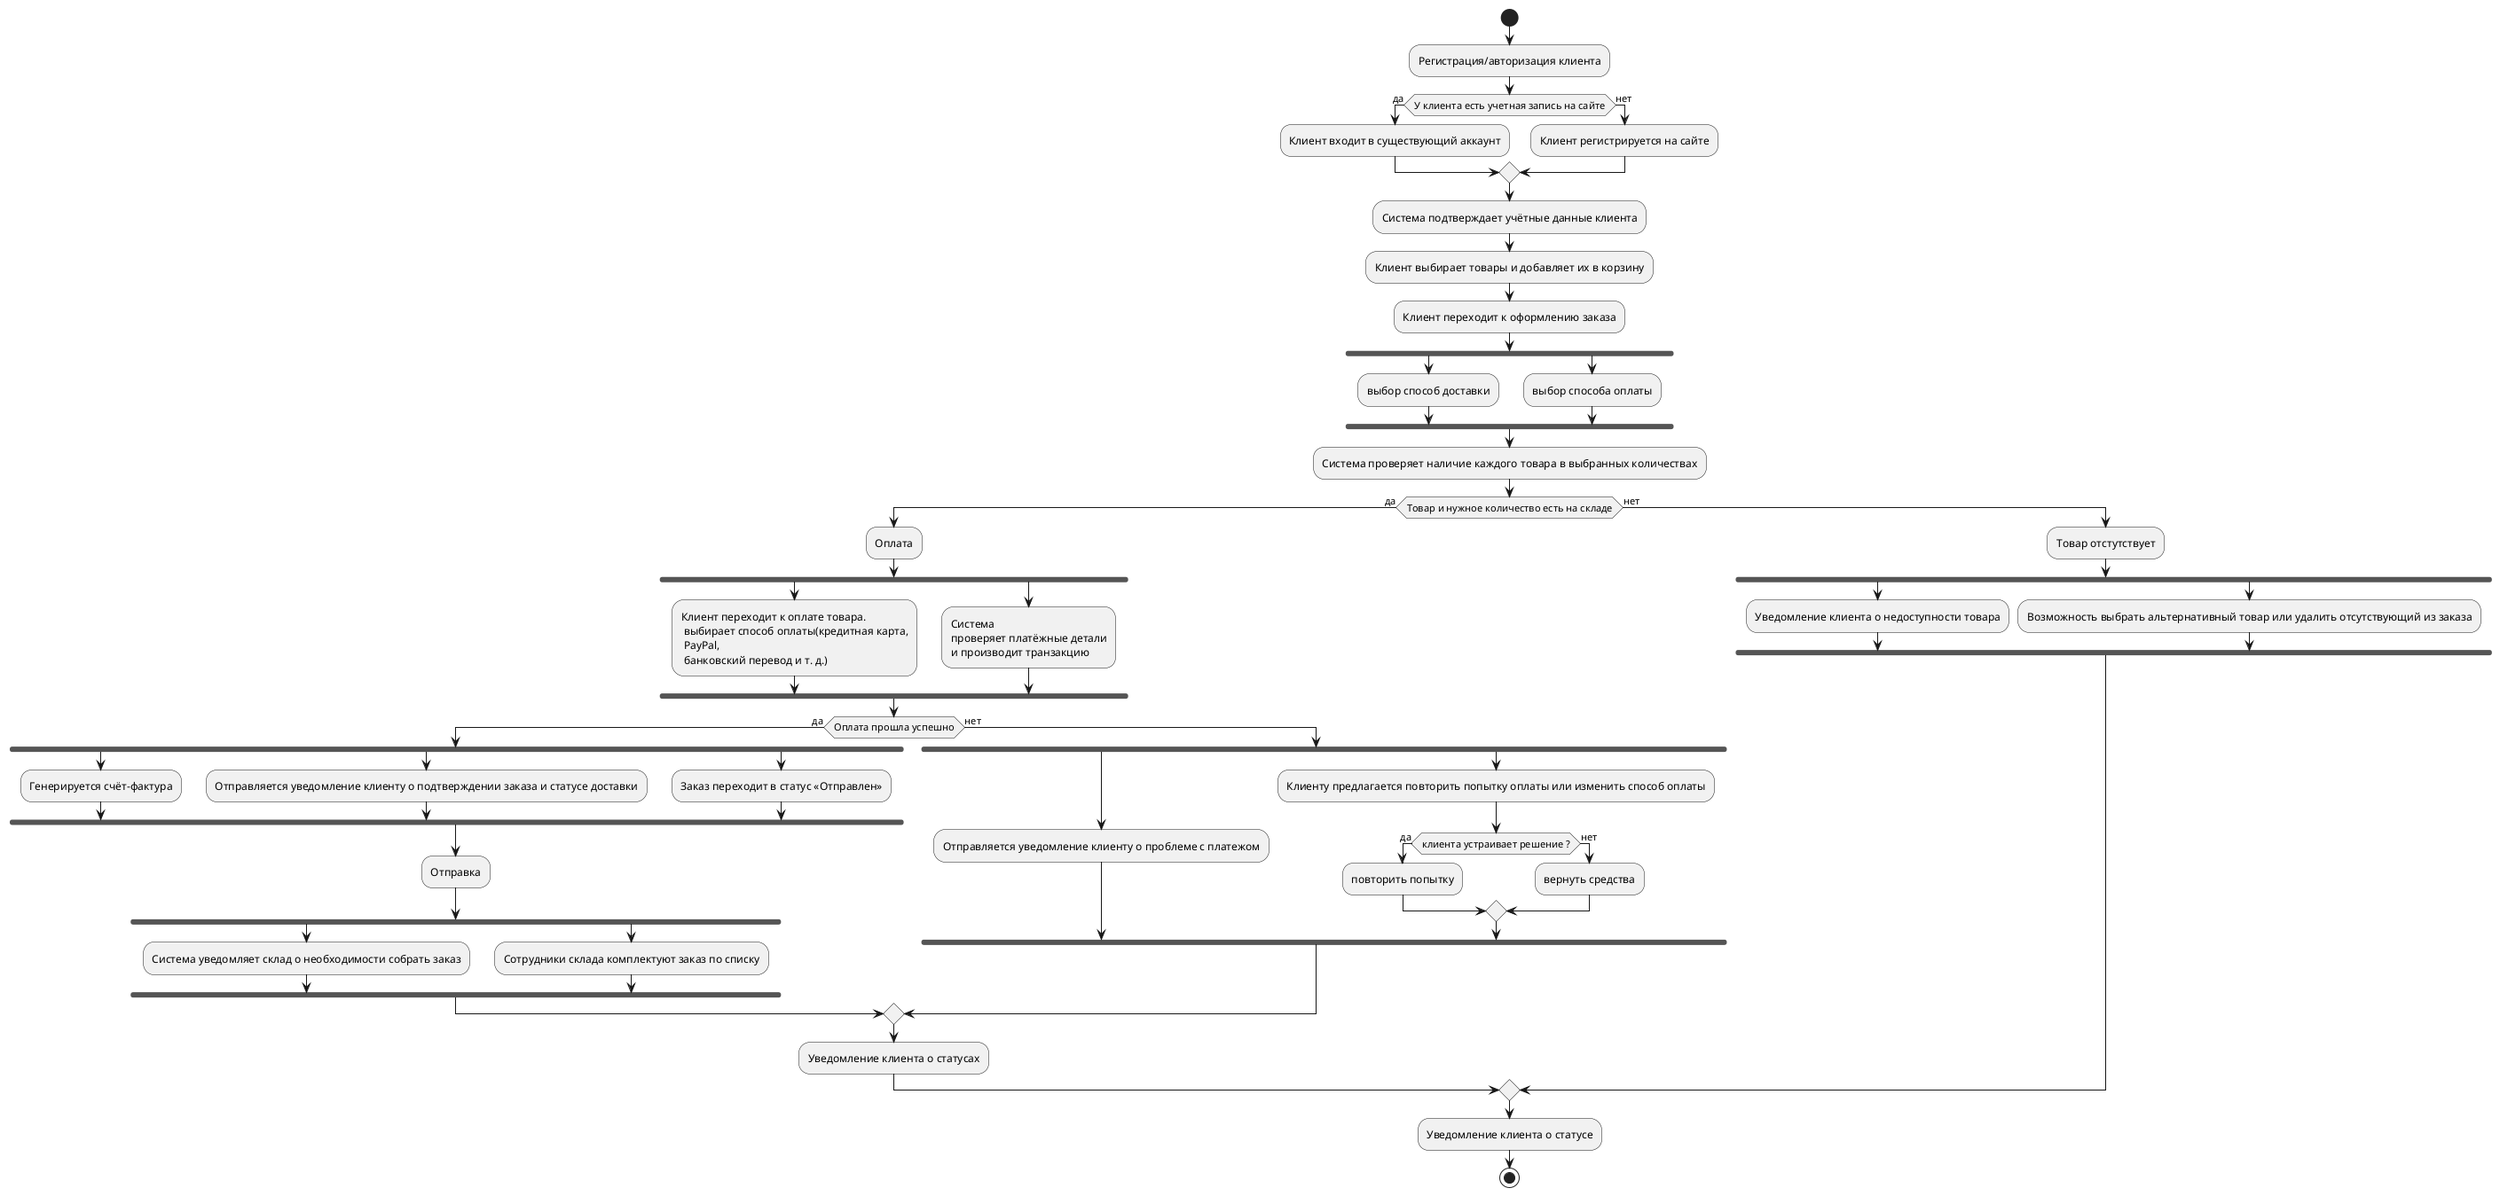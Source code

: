 @startuml
start
:Регистрация/авторизация клиента;


if(У клиента есть учетная запись на сайте) then(да)
:Клиент входит в существующий аккаунт;
else(нет)
:Клиент регистрируется на сайте;
endif
:Система подтверждает учётные данные клиента;


:Клиент выбирает товары и добавляет их в корзину;

:Клиент переходит к оформлению заказа;

fork
    :выбор способ доставки;
fork again
    :выбор способа оплаты;
end fork
:Система проверяет наличие каждого товара в выбранных количествах;

if(Товар и нужное количество есть на складе) then (да)
    :Оплата;
    fork
    :Клиент переходит к оплате товара.
     выбирает способ оплаты(кредитная карта,
     PayPal,
     банковский перевод и т. д.);
    fork again
    :Система
    проверяет платёжные детали
    и производит транзакцию;


    end fork
if(Оплата прошла успешно) then(да)
   fork
   :Генерируется счёт-фактура;
    fork again
    :Отправляется уведомление клиенту о подтверждении заказа и статусе доставки;
    fork again
    :Заказ переходит в статус «Отправлен»;
    end fork


    :Отправка;
    fork
    :Система уведомляет склад о необходимости собрать заказ;
    fork again
    :Сотрудники склада комплектуют заказ по списку;
    end fork
else(нет)
fork
:Отправляется уведомление клиенту о проблеме с платежом;
fork again
:Клиенту предлагается повторить попытку оплаты или изменить способ оплаты;
    if(клиента устраивает решение ?) then (да)
    :повторить попытку;
    else(нет)
    :вернуть средства;
    endif
end fork
endif
:Уведомление клиента о статусах;
else(нет)
    :Товар отстутствует;
    fork
    :Уведомление клиента о недоступности товара;
    fork again
    :Возможность выбрать альтернативный товар или удалить отсутствующий из заказа;
    end fork
endif
:Уведомление клиента о статусе;

stop
@enduml